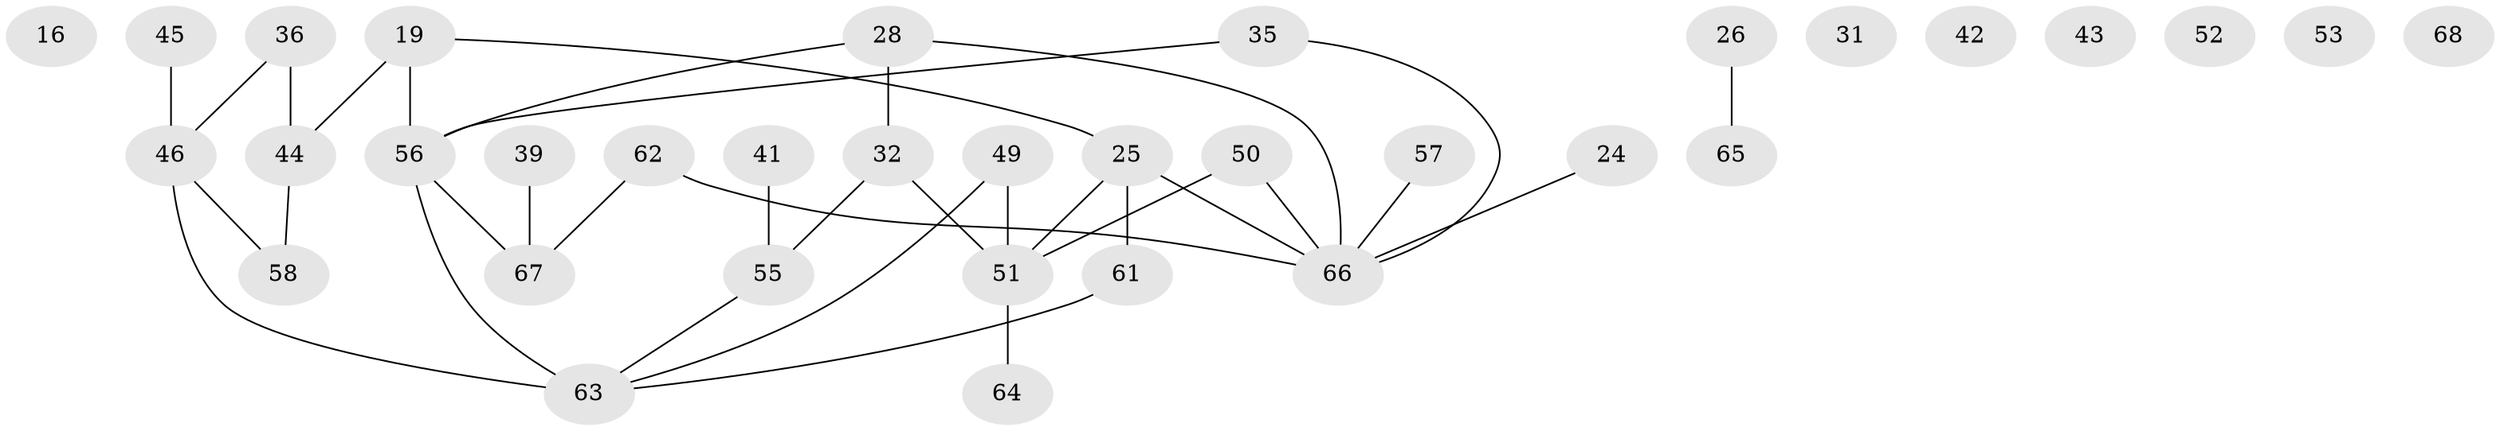 // original degree distribution, {4: 0.14705882352941177, 1: 0.22058823529411764, 6: 0.014705882352941176, 3: 0.17647058823529413, 2: 0.29411764705882354, 5: 0.04411764705882353, 0: 0.10294117647058823}
// Generated by graph-tools (version 1.1) at 2025/39/03/09/25 04:39:39]
// undirected, 34 vertices, 35 edges
graph export_dot {
graph [start="1"]
  node [color=gray90,style=filled];
  16;
  19;
  24;
  25 [super="+12"];
  26;
  28;
  31;
  32 [super="+5"];
  35;
  36;
  39;
  41;
  42;
  43;
  44 [super="+38"];
  45;
  46 [super="+10"];
  49;
  50 [super="+14+48"];
  51 [super="+3+47+2+22+17+21+20"];
  52;
  53;
  55 [super="+30+37"];
  56 [super="+1+9+7+27+40+15+34+11+33"];
  57;
  58;
  61;
  62;
  63 [super="+29+59+60"];
  64;
  65;
  66 [super="+6+54+8"];
  67;
  68;
  19 -- 25 [weight=2];
  19 -- 44 [weight=2];
  19 -- 56;
  24 -- 66;
  25 -- 61 [weight=2];
  25 -- 51;
  25 -- 66;
  26 -- 65;
  28 -- 32 [weight=2];
  28 -- 56;
  28 -- 66;
  32 -- 51;
  32 -- 55;
  35 -- 56;
  35 -- 66;
  36 -- 44;
  36 -- 46;
  39 -- 67;
  41 -- 55;
  44 -- 58;
  45 -- 46;
  46 -- 58;
  46 -- 63 [weight=2];
  49 -- 51;
  49 -- 63;
  50 -- 51;
  50 -- 66;
  51 -- 64;
  55 -- 63;
  56 -- 67;
  56 -- 63 [weight=2];
  57 -- 66;
  61 -- 63 [weight=2];
  62 -- 67;
  62 -- 66;
}

